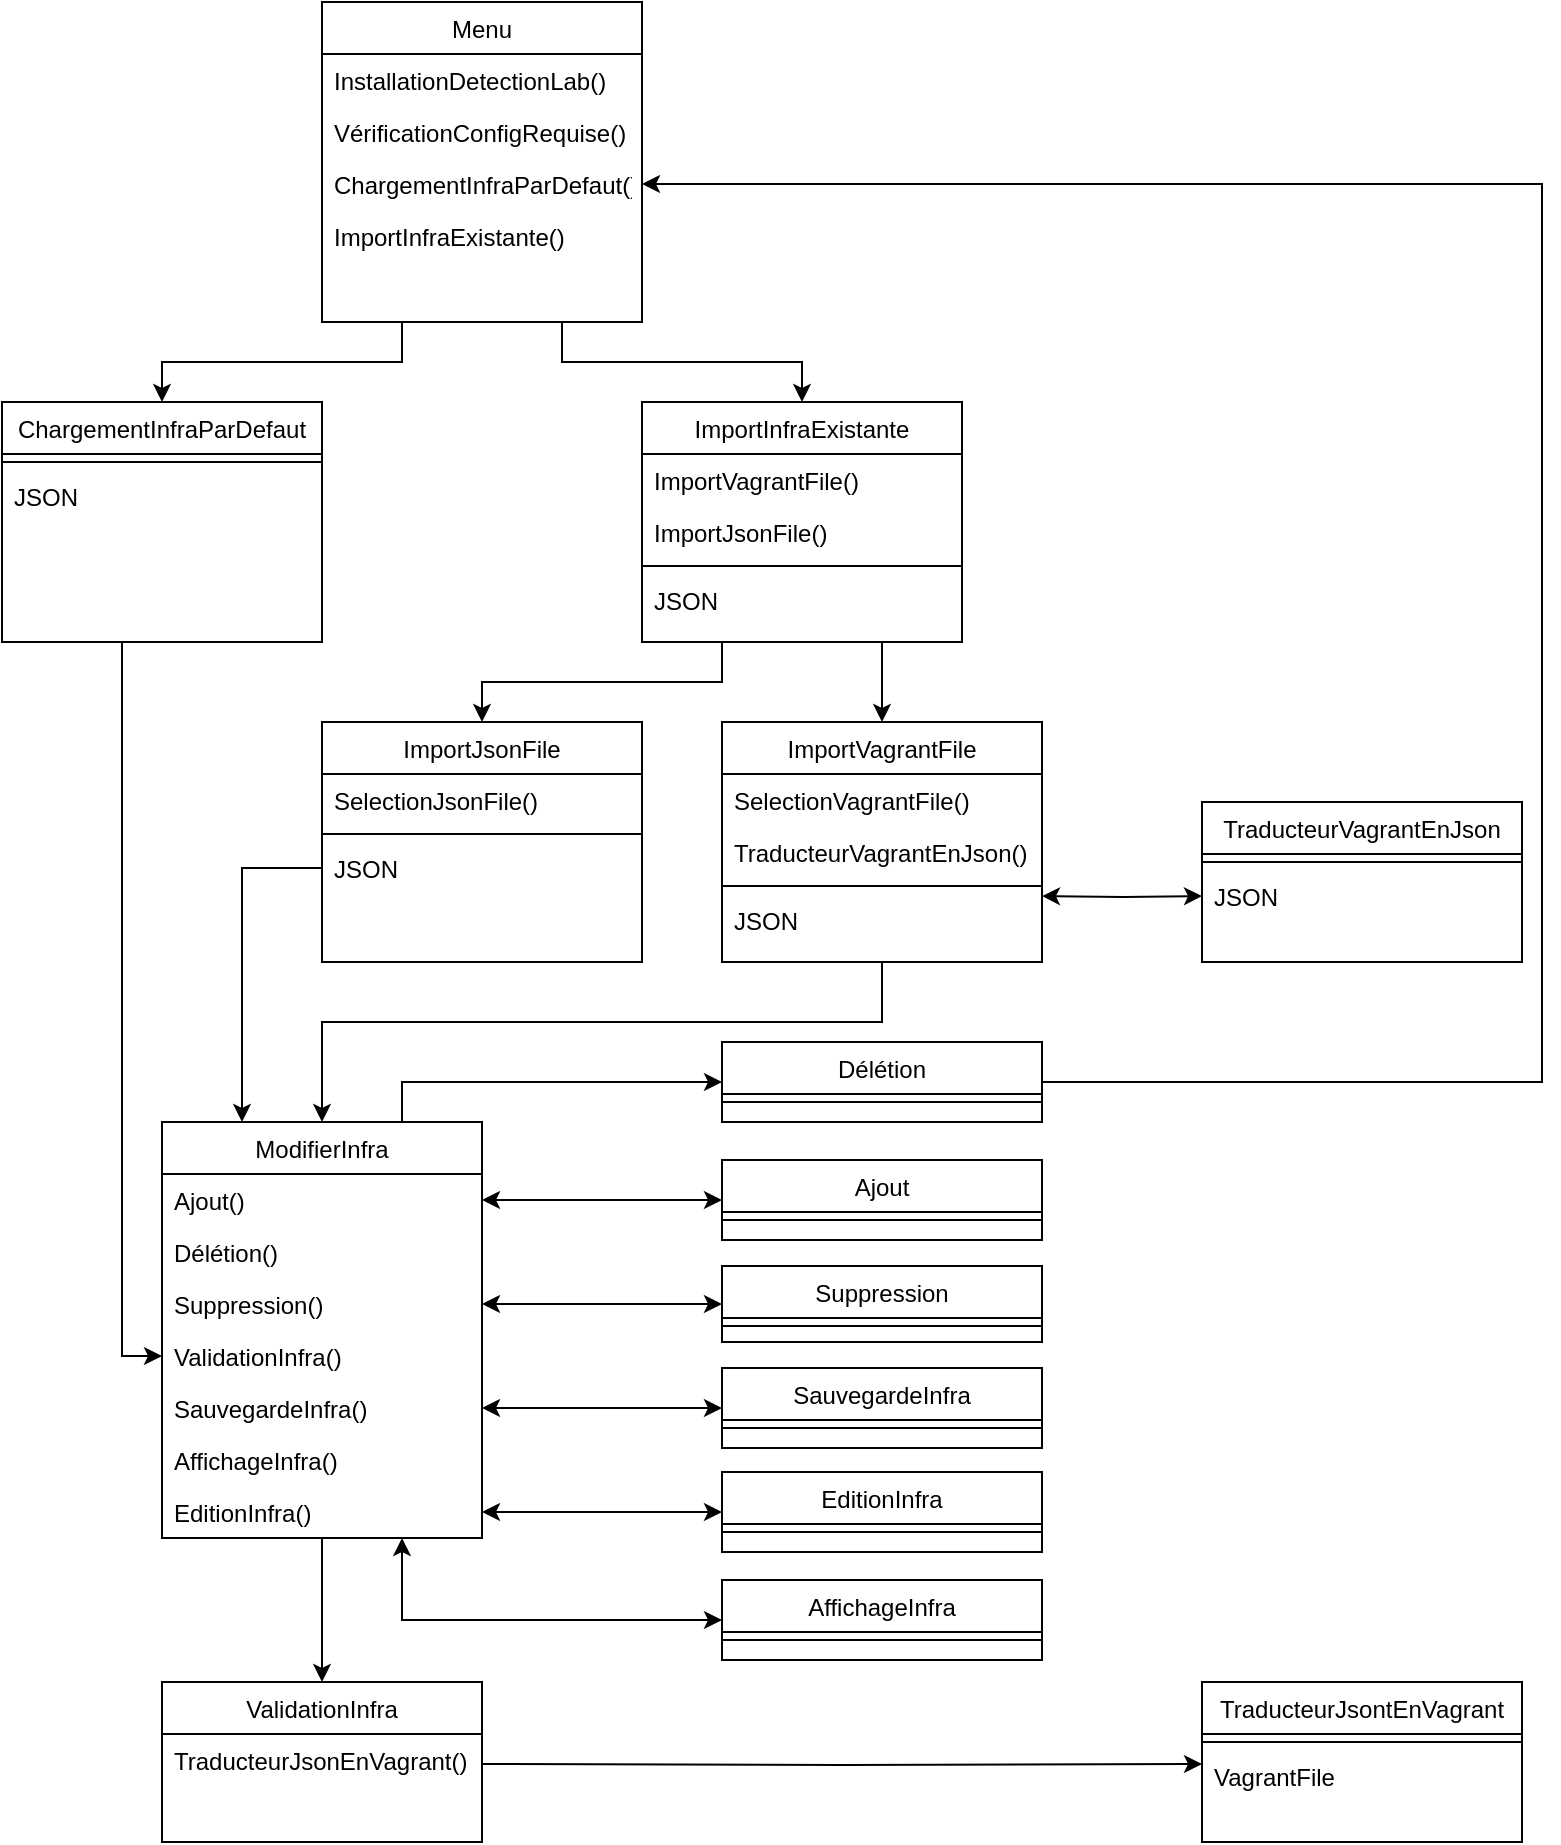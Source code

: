 <mxfile version="14.7.1" type="device"><diagram id="C5RBs43oDa-KdzZeNtuy" name="Page-1"><mxGraphModel dx="1350" dy="-405" grid="1" gridSize="10" guides="1" tooltips="1" connect="1" arrows="1" fold="1" page="1" pageScale="1" pageWidth="827" pageHeight="1169" math="0" shadow="0"><root><mxCell id="WIyWlLk6GJQsqaUBKTNV-0"/><mxCell id="WIyWlLk6GJQsqaUBKTNV-1" parent="WIyWlLk6GJQsqaUBKTNV-0"/><mxCell id="7DuCq_74zcAEQwbaUveQ-23" style="edgeStyle=orthogonalEdgeStyle;rounded=0;orthogonalLoop=1;jettySize=auto;html=1;exitX=0.75;exitY=1;exitDx=0;exitDy=0;" edge="1" parent="WIyWlLk6GJQsqaUBKTNV-1" source="7DuCq_74zcAEQwbaUveQ-24" target="7DuCq_74zcAEQwbaUveQ-29"><mxGeometry relative="1" as="geometry"/></mxCell><mxCell id="7DuCq_74zcAEQwbaUveQ-24" value="Menu" style="swimlane;fontStyle=0;align=center;verticalAlign=top;childLayout=stackLayout;horizontal=1;startSize=26;horizontalStack=0;resizeParent=1;resizeLast=0;collapsible=1;marginBottom=0;rounded=0;shadow=0;strokeWidth=1;" vertex="1" parent="WIyWlLk6GJQsqaUBKTNV-1"><mxGeometry x="200" y="1200" width="160" height="160" as="geometry"><mxRectangle x="230" y="140" width="160" height="26" as="alternateBounds"/></mxGeometry></mxCell><mxCell id="7DuCq_74zcAEQwbaUveQ-25" value="InstallationDetectionLab()" style="text;align=left;verticalAlign=top;spacingLeft=4;spacingRight=4;overflow=hidden;rotatable=0;points=[[0,0.5],[1,0.5]];portConstraint=eastwest;" vertex="1" parent="7DuCq_74zcAEQwbaUveQ-24"><mxGeometry y="26" width="160" height="26" as="geometry"/></mxCell><mxCell id="7DuCq_74zcAEQwbaUveQ-26" value="VérificationConfigRequise()" style="text;align=left;verticalAlign=top;spacingLeft=4;spacingRight=4;overflow=hidden;rotatable=0;points=[[0,0.5],[1,0.5]];portConstraint=eastwest;rounded=0;shadow=0;html=0;" vertex="1" parent="7DuCq_74zcAEQwbaUveQ-24"><mxGeometry y="52" width="160" height="26" as="geometry"/></mxCell><mxCell id="7DuCq_74zcAEQwbaUveQ-27" value="ChargementInfraParDefaut()" style="text;align=left;verticalAlign=top;spacingLeft=4;spacingRight=4;overflow=hidden;rotatable=0;points=[[0,0.5],[1,0.5]];portConstraint=eastwest;" vertex="1" parent="7DuCq_74zcAEQwbaUveQ-24"><mxGeometry y="78" width="160" height="26" as="geometry"/></mxCell><mxCell id="7DuCq_74zcAEQwbaUveQ-28" value="ImportInfraExistante()" style="text;align=left;verticalAlign=top;spacingLeft=4;spacingRight=4;overflow=hidden;rotatable=0;points=[[0,0.5],[1,0.5]];portConstraint=eastwest;" vertex="1" parent="7DuCq_74zcAEQwbaUveQ-24"><mxGeometry y="104" width="160" height="26" as="geometry"/></mxCell><mxCell id="7DuCq_74zcAEQwbaUveQ-93" style="edgeStyle=orthogonalEdgeStyle;rounded=0;orthogonalLoop=1;jettySize=auto;html=1;exitX=0.25;exitY=1;exitDx=0;exitDy=0;startArrow=none;startFill=0;entryX=0.5;entryY=0;entryDx=0;entryDy=0;" edge="1" parent="WIyWlLk6GJQsqaUBKTNV-1" source="7DuCq_74zcAEQwbaUveQ-29" target="7DuCq_74zcAEQwbaUveQ-78"><mxGeometry relative="1" as="geometry"/></mxCell><mxCell id="7DuCq_74zcAEQwbaUveQ-94" style="edgeStyle=orthogonalEdgeStyle;rounded=0;orthogonalLoop=1;jettySize=auto;html=1;exitX=0.75;exitY=1;exitDx=0;exitDy=0;entryX=0.5;entryY=0;entryDx=0;entryDy=0;startArrow=none;startFill=0;" edge="1" parent="WIyWlLk6GJQsqaUBKTNV-1" source="7DuCq_74zcAEQwbaUveQ-29" target="7DuCq_74zcAEQwbaUveQ-73"><mxGeometry relative="1" as="geometry"/></mxCell><mxCell id="7DuCq_74zcAEQwbaUveQ-29" value="ImportInfraExistante" style="swimlane;fontStyle=0;align=center;verticalAlign=top;childLayout=stackLayout;horizontal=1;startSize=26;horizontalStack=0;resizeParent=1;resizeLast=0;collapsible=1;marginBottom=0;rounded=0;shadow=0;strokeWidth=1;" vertex="1" parent="WIyWlLk6GJQsqaUBKTNV-1"><mxGeometry x="360" y="1400" width="160" height="120" as="geometry"><mxRectangle x="130" y="380" width="160" height="26" as="alternateBounds"/></mxGeometry></mxCell><mxCell id="7DuCq_74zcAEQwbaUveQ-30" value="ImportVagrantFile()" style="text;align=left;verticalAlign=top;spacingLeft=4;spacingRight=4;overflow=hidden;rotatable=0;points=[[0,0.5],[1,0.5]];portConstraint=eastwest;" vertex="1" parent="7DuCq_74zcAEQwbaUveQ-29"><mxGeometry y="26" width="160" height="26" as="geometry"/></mxCell><mxCell id="7DuCq_74zcAEQwbaUveQ-31" value="ImportJsonFile()" style="text;align=left;verticalAlign=top;spacingLeft=4;spacingRight=4;overflow=hidden;rotatable=0;points=[[0,0.5],[1,0.5]];portConstraint=eastwest;" vertex="1" parent="7DuCq_74zcAEQwbaUveQ-29"><mxGeometry y="52" width="160" height="26" as="geometry"/></mxCell><mxCell id="7DuCq_74zcAEQwbaUveQ-32" value="" style="line;html=1;strokeWidth=1;align=left;verticalAlign=middle;spacingTop=-1;spacingLeft=3;spacingRight=3;rotatable=0;labelPosition=right;points=[];portConstraint=eastwest;" vertex="1" parent="7DuCq_74zcAEQwbaUveQ-29"><mxGeometry y="78" width="160" height="8" as="geometry"/></mxCell><mxCell id="7DuCq_74zcAEQwbaUveQ-33" value="JSON" style="text;align=left;verticalAlign=top;spacingLeft=4;spacingRight=4;overflow=hidden;rotatable=0;points=[[0,0.5],[1,0.5]];portConstraint=eastwest;" vertex="1" parent="7DuCq_74zcAEQwbaUveQ-29"><mxGeometry y="86" width="160" height="20" as="geometry"/></mxCell><mxCell id="7DuCq_74zcAEQwbaUveQ-36" style="edgeStyle=orthogonalEdgeStyle;rounded=0;orthogonalLoop=1;jettySize=auto;html=1;exitX=0.5;exitY=1;exitDx=0;exitDy=0;endArrow=classic;endFill=1;" edge="1" parent="WIyWlLk6GJQsqaUBKTNV-1" source="7DuCq_74zcAEQwbaUveQ-37" target="7DuCq_74zcAEQwbaUveQ-70"><mxGeometry relative="1" as="geometry"/></mxCell><mxCell id="7DuCq_74zcAEQwbaUveQ-120" style="edgeStyle=orthogonalEdgeStyle;rounded=0;orthogonalLoop=1;jettySize=auto;html=1;exitX=0.75;exitY=1;exitDx=0;exitDy=0;entryX=0;entryY=0.5;entryDx=0;entryDy=0;startArrow=classic;startFill=1;" edge="1" parent="WIyWlLk6GJQsqaUBKTNV-1" source="7DuCq_74zcAEQwbaUveQ-37" target="7DuCq_74zcAEQwbaUveQ-115"><mxGeometry relative="1" as="geometry"/></mxCell><mxCell id="7DuCq_74zcAEQwbaUveQ-37" value="ModifierInfra" style="swimlane;fontStyle=0;align=center;verticalAlign=top;childLayout=stackLayout;horizontal=1;startSize=26;horizontalStack=0;resizeParent=1;resizeLast=0;collapsible=1;marginBottom=0;rounded=0;shadow=0;strokeWidth=1;" vertex="1" parent="WIyWlLk6GJQsqaUBKTNV-1"><mxGeometry x="120" y="1760" width="160" height="208" as="geometry"><mxRectangle x="340" y="380" width="170" height="26" as="alternateBounds"/></mxGeometry></mxCell><mxCell id="7DuCq_74zcAEQwbaUveQ-38" value="Ajout()" style="text;align=left;verticalAlign=top;spacingLeft=4;spacingRight=4;overflow=hidden;rotatable=0;points=[[0,0.5],[1,0.5]];portConstraint=eastwest;" vertex="1" parent="7DuCq_74zcAEQwbaUveQ-37"><mxGeometry y="26" width="160" height="26" as="geometry"/></mxCell><mxCell id="7DuCq_74zcAEQwbaUveQ-40" value="Délétion()" style="text;align=left;verticalAlign=top;spacingLeft=4;spacingRight=4;overflow=hidden;rotatable=0;points=[[0,0.5],[1,0.5]];portConstraint=eastwest;" vertex="1" parent="7DuCq_74zcAEQwbaUveQ-37"><mxGeometry y="52" width="160" height="26" as="geometry"/></mxCell><mxCell id="7DuCq_74zcAEQwbaUveQ-39" value="Suppression()" style="text;align=left;verticalAlign=top;spacingLeft=4;spacingRight=4;overflow=hidden;rotatable=0;points=[[0,0.5],[1,0.5]];portConstraint=eastwest;" vertex="1" parent="7DuCq_74zcAEQwbaUveQ-37"><mxGeometry y="78" width="160" height="26" as="geometry"/></mxCell><mxCell id="7DuCq_74zcAEQwbaUveQ-41" value="ValidationInfra()" style="text;align=left;verticalAlign=top;spacingLeft=4;spacingRight=4;overflow=hidden;rotatable=0;points=[[0,0.5],[1,0.5]];portConstraint=eastwest;" vertex="1" parent="7DuCq_74zcAEQwbaUveQ-37"><mxGeometry y="104" width="160" height="26" as="geometry"/></mxCell><mxCell id="7DuCq_74zcAEQwbaUveQ-42" value="SauvegardeInfra()" style="text;align=left;verticalAlign=top;spacingLeft=4;spacingRight=4;overflow=hidden;rotatable=0;points=[[0,0.5],[1,0.5]];portConstraint=eastwest;" vertex="1" parent="7DuCq_74zcAEQwbaUveQ-37"><mxGeometry y="130" width="160" height="26" as="geometry"/></mxCell><mxCell id="7DuCq_74zcAEQwbaUveQ-112" value="AffichageInfra()" style="text;align=left;verticalAlign=top;spacingLeft=4;spacingRight=4;overflow=hidden;rotatable=0;points=[[0,0.5],[1,0.5]];portConstraint=eastwest;" vertex="1" parent="7DuCq_74zcAEQwbaUveQ-37"><mxGeometry y="156" width="160" height="26" as="geometry"/></mxCell><mxCell id="7DuCq_74zcAEQwbaUveQ-111" value="EditionInfra()" style="text;align=left;verticalAlign=top;spacingLeft=4;spacingRight=4;overflow=hidden;rotatable=0;points=[[0,0.5],[1,0.5]];portConstraint=eastwest;" vertex="1" parent="7DuCq_74zcAEQwbaUveQ-37"><mxGeometry y="182" width="160" height="26" as="geometry"/></mxCell><mxCell id="7DuCq_74zcAEQwbaUveQ-98" style="edgeStyle=orthogonalEdgeStyle;rounded=0;orthogonalLoop=1;jettySize=auto;html=1;exitX=0.75;exitY=1;exitDx=0;exitDy=0;entryX=0;entryY=0.5;entryDx=0;entryDy=0;startArrow=none;startFill=0;" edge="1" parent="WIyWlLk6GJQsqaUBKTNV-1" source="7DuCq_74zcAEQwbaUveQ-43" target="7DuCq_74zcAEQwbaUveQ-41"><mxGeometry relative="1" as="geometry"><Array as="points"><mxPoint x="100" y="1520"/><mxPoint x="100" y="1877"/></Array></mxGeometry></mxCell><mxCell id="7DuCq_74zcAEQwbaUveQ-43" value="ChargementInfraParDefaut" style="swimlane;fontStyle=0;align=center;verticalAlign=top;childLayout=stackLayout;horizontal=1;startSize=26;horizontalStack=0;resizeParent=1;resizeLast=0;collapsible=1;marginBottom=0;rounded=0;shadow=0;strokeWidth=1;" vertex="1" parent="WIyWlLk6GJQsqaUBKTNV-1"><mxGeometry x="40" y="1400" width="160" height="120" as="geometry"><mxRectangle x="550" y="140" width="160" height="26" as="alternateBounds"/></mxGeometry></mxCell><mxCell id="7DuCq_74zcAEQwbaUveQ-45" value="" style="line;html=1;strokeWidth=1;align=left;verticalAlign=middle;spacingTop=-1;spacingLeft=3;spacingRight=3;rotatable=0;labelPosition=right;points=[];portConstraint=eastwest;" vertex="1" parent="7DuCq_74zcAEQwbaUveQ-43"><mxGeometry y="26" width="160" height="8" as="geometry"/></mxCell><mxCell id="7DuCq_74zcAEQwbaUveQ-46" value="JSON" style="text;align=left;verticalAlign=top;spacingLeft=4;spacingRight=4;overflow=hidden;rotatable=0;points=[[0,0.5],[1,0.5]];portConstraint=eastwest;" vertex="1" parent="7DuCq_74zcAEQwbaUveQ-43"><mxGeometry y="34" width="160" height="26" as="geometry"/></mxCell><mxCell id="7DuCq_74zcAEQwbaUveQ-47" value="" style="endArrow=classic;shadow=0;strokeWidth=1;rounded=0;endFill=1;edgeStyle=elbowEdgeStyle;elbow=vertical;exitX=0.25;exitY=1;exitDx=0;exitDy=0;" edge="1" parent="WIyWlLk6GJQsqaUBKTNV-1" source="7DuCq_74zcAEQwbaUveQ-24" target="7DuCq_74zcAEQwbaUveQ-43"><mxGeometry x="0.5" y="41" relative="1" as="geometry"><mxPoint x="1230" y="1362" as="sourcePoint"/><mxPoint x="1390" y="1362" as="targetPoint"/><mxPoint x="-40" y="32" as="offset"/></mxGeometry></mxCell><mxCell id="7DuCq_74zcAEQwbaUveQ-48" value="Ajout" style="swimlane;fontStyle=0;align=center;verticalAlign=top;childLayout=stackLayout;horizontal=1;startSize=26;horizontalStack=0;resizeParent=1;resizeLast=0;collapsible=1;marginBottom=0;rounded=0;shadow=0;strokeWidth=1;" vertex="1" parent="WIyWlLk6GJQsqaUBKTNV-1"><mxGeometry x="400" y="1779" width="160" height="40" as="geometry"><mxRectangle x="550" y="140" width="160" height="26" as="alternateBounds"/></mxGeometry></mxCell><mxCell id="7DuCq_74zcAEQwbaUveQ-49" value="" style="line;html=1;strokeWidth=1;align=left;verticalAlign=middle;spacingTop=-1;spacingLeft=3;spacingRight=3;rotatable=0;labelPosition=right;points=[];portConstraint=eastwest;" vertex="1" parent="7DuCq_74zcAEQwbaUveQ-48"><mxGeometry y="26" width="160" height="8" as="geometry"/></mxCell><mxCell id="7DuCq_74zcAEQwbaUveQ-51" value="Suppression" style="swimlane;fontStyle=0;align=center;verticalAlign=top;childLayout=stackLayout;horizontal=1;startSize=26;horizontalStack=0;resizeParent=1;resizeLast=0;collapsible=1;marginBottom=0;rounded=0;shadow=0;strokeWidth=1;" vertex="1" parent="WIyWlLk6GJQsqaUBKTNV-1"><mxGeometry x="400" y="1832" width="160" height="38" as="geometry"><mxRectangle x="550" y="140" width="160" height="26" as="alternateBounds"/></mxGeometry></mxCell><mxCell id="7DuCq_74zcAEQwbaUveQ-52" value="" style="line;html=1;strokeWidth=1;align=left;verticalAlign=middle;spacingTop=-1;spacingLeft=3;spacingRight=3;rotatable=0;labelPosition=right;points=[];portConstraint=eastwest;" vertex="1" parent="7DuCq_74zcAEQwbaUveQ-51"><mxGeometry y="26" width="160" height="8" as="geometry"/></mxCell><mxCell id="7DuCq_74zcAEQwbaUveQ-92" style="edgeStyle=orthogonalEdgeStyle;rounded=0;orthogonalLoop=1;jettySize=auto;html=1;exitX=1;exitY=0.5;exitDx=0;exitDy=0;entryX=1;entryY=0.5;entryDx=0;entryDy=0;startArrow=none;startFill=0;" edge="1" parent="WIyWlLk6GJQsqaUBKTNV-1" source="7DuCq_74zcAEQwbaUveQ-55" target="7DuCq_74zcAEQwbaUveQ-27"><mxGeometry relative="1" as="geometry"><Array as="points"><mxPoint x="810" y="1740"/><mxPoint x="810" y="1291"/></Array></mxGeometry></mxCell><mxCell id="7DuCq_74zcAEQwbaUveQ-55" value="Délétion" style="swimlane;fontStyle=0;align=center;verticalAlign=top;childLayout=stackLayout;horizontal=1;startSize=26;horizontalStack=0;resizeParent=1;resizeLast=0;collapsible=1;marginBottom=0;rounded=0;shadow=0;strokeWidth=1;" vertex="1" parent="WIyWlLk6GJQsqaUBKTNV-1"><mxGeometry x="400" y="1720" width="160" height="40" as="geometry"><mxRectangle x="550" y="140" width="160" height="26" as="alternateBounds"/></mxGeometry></mxCell><mxCell id="7DuCq_74zcAEQwbaUveQ-56" value="" style="line;html=1;strokeWidth=1;align=left;verticalAlign=middle;spacingTop=-1;spacingLeft=3;spacingRight=3;rotatable=0;labelPosition=right;points=[];portConstraint=eastwest;" vertex="1" parent="7DuCq_74zcAEQwbaUveQ-55"><mxGeometry y="26" width="160" height="8" as="geometry"/></mxCell><mxCell id="7DuCq_74zcAEQwbaUveQ-57" value="SauvegardeInfra" style="swimlane;fontStyle=0;align=center;verticalAlign=top;childLayout=stackLayout;horizontal=1;startSize=26;horizontalStack=0;resizeParent=1;resizeLast=0;collapsible=1;marginBottom=0;rounded=0;shadow=0;strokeWidth=1;" vertex="1" parent="WIyWlLk6GJQsqaUBKTNV-1"><mxGeometry x="400" y="1883" width="160" height="40" as="geometry"><mxRectangle x="550" y="140" width="160" height="26" as="alternateBounds"/></mxGeometry></mxCell><mxCell id="7DuCq_74zcAEQwbaUveQ-58" value="" style="line;html=1;strokeWidth=1;align=left;verticalAlign=middle;spacingTop=-1;spacingLeft=3;spacingRight=3;rotatable=0;labelPosition=right;points=[];portConstraint=eastwest;" vertex="1" parent="7DuCq_74zcAEQwbaUveQ-57"><mxGeometry y="26" width="160" height="8" as="geometry"/></mxCell><mxCell id="7DuCq_74zcAEQwbaUveQ-99" style="edgeStyle=orthogonalEdgeStyle;rounded=0;orthogonalLoop=1;jettySize=auto;html=1;entryX=0;entryY=0.269;entryDx=0;entryDy=0;startArrow=none;startFill=0;entryPerimeter=0;" edge="1" parent="WIyWlLk6GJQsqaUBKTNV-1" target="7DuCq_74zcAEQwbaUveQ-87"><mxGeometry relative="1" as="geometry"><mxPoint x="280" y="2081" as="sourcePoint"/><Array as="points"/></mxGeometry></mxCell><mxCell id="7DuCq_74zcAEQwbaUveQ-70" value="ValidationInfra" style="swimlane;fontStyle=0;align=center;verticalAlign=top;childLayout=stackLayout;horizontal=1;startSize=26;horizontalStack=0;resizeParent=1;resizeLast=0;collapsible=1;marginBottom=0;rounded=0;shadow=0;strokeWidth=1;" vertex="1" parent="WIyWlLk6GJQsqaUBKTNV-1"><mxGeometry x="120" y="2040" width="160" height="80" as="geometry"><mxRectangle x="340" y="380" width="170" height="26" as="alternateBounds"/></mxGeometry></mxCell><mxCell id="7DuCq_74zcAEQwbaUveQ-71" value="TraducteurJsonEnVagrant()" style="text;align=left;verticalAlign=top;spacingLeft=4;spacingRight=4;overflow=hidden;rotatable=0;points=[[0,0.5],[1,0.5]];portConstraint=eastwest;" vertex="1" parent="7DuCq_74zcAEQwbaUveQ-70"><mxGeometry y="26" width="160" height="26" as="geometry"/></mxCell><mxCell id="7DuCq_74zcAEQwbaUveQ-96" style="edgeStyle=orthogonalEdgeStyle;rounded=0;orthogonalLoop=1;jettySize=auto;html=1;exitX=0.5;exitY=1;exitDx=0;exitDy=0;entryX=0.5;entryY=0;entryDx=0;entryDy=0;startArrow=none;startFill=0;" edge="1" parent="WIyWlLk6GJQsqaUBKTNV-1" source="7DuCq_74zcAEQwbaUveQ-73" target="7DuCq_74zcAEQwbaUveQ-37"><mxGeometry relative="1" as="geometry"><Array as="points"><mxPoint x="480" y="1710"/><mxPoint x="200" y="1710"/></Array></mxGeometry></mxCell><mxCell id="7DuCq_74zcAEQwbaUveQ-73" value="ImportVagrantFile" style="swimlane;fontStyle=0;align=center;verticalAlign=top;childLayout=stackLayout;horizontal=1;startSize=26;horizontalStack=0;resizeParent=1;resizeLast=0;collapsible=1;marginBottom=0;rounded=0;shadow=0;strokeWidth=1;" vertex="1" parent="WIyWlLk6GJQsqaUBKTNV-1"><mxGeometry x="400" y="1560" width="160" height="120" as="geometry"><mxRectangle x="130" y="380" width="160" height="26" as="alternateBounds"/></mxGeometry></mxCell><mxCell id="7DuCq_74zcAEQwbaUveQ-74" value="SelectionVagrantFile()" style="text;align=left;verticalAlign=top;spacingLeft=4;spacingRight=4;overflow=hidden;rotatable=0;points=[[0,0.5],[1,0.5]];portConstraint=eastwest;" vertex="1" parent="7DuCq_74zcAEQwbaUveQ-73"><mxGeometry y="26" width="160" height="26" as="geometry"/></mxCell><mxCell id="7DuCq_74zcAEQwbaUveQ-75" value="TraducteurVagrantEnJson()" style="text;align=left;verticalAlign=top;spacingLeft=4;spacingRight=4;overflow=hidden;rotatable=0;points=[[0,0.5],[1,0.5]];portConstraint=eastwest;" vertex="1" parent="7DuCq_74zcAEQwbaUveQ-73"><mxGeometry y="52" width="160" height="26" as="geometry"/></mxCell><mxCell id="7DuCq_74zcAEQwbaUveQ-76" value="" style="line;html=1;strokeWidth=1;align=left;verticalAlign=middle;spacingTop=-1;spacingLeft=3;spacingRight=3;rotatable=0;labelPosition=right;points=[];portConstraint=eastwest;" vertex="1" parent="7DuCq_74zcAEQwbaUveQ-73"><mxGeometry y="78" width="160" height="8" as="geometry"/></mxCell><mxCell id="7DuCq_74zcAEQwbaUveQ-77" value="JSON" style="text;align=left;verticalAlign=top;spacingLeft=4;spacingRight=4;overflow=hidden;rotatable=0;points=[[0,0.5],[1,0.5]];portConstraint=eastwest;" vertex="1" parent="7DuCq_74zcAEQwbaUveQ-73"><mxGeometry y="86" width="160" height="20" as="geometry"/></mxCell><mxCell id="7DuCq_74zcAEQwbaUveQ-97" style="edgeStyle=orthogonalEdgeStyle;rounded=0;orthogonalLoop=1;jettySize=auto;html=1;exitX=0;exitY=0.5;exitDx=0;exitDy=0;startArrow=none;startFill=0;entryX=0.25;entryY=0;entryDx=0;entryDy=0;" edge="1" parent="WIyWlLk6GJQsqaUBKTNV-1" source="7DuCq_74zcAEQwbaUveQ-81" target="7DuCq_74zcAEQwbaUveQ-37"><mxGeometry relative="1" as="geometry"><mxPoint x="160" y="1770" as="targetPoint"/><Array as="points"><mxPoint x="160" y="1633"/></Array></mxGeometry></mxCell><mxCell id="7DuCq_74zcAEQwbaUveQ-78" value="ImportJsonFile" style="swimlane;fontStyle=0;align=center;verticalAlign=top;childLayout=stackLayout;horizontal=1;startSize=26;horizontalStack=0;resizeParent=1;resizeLast=0;collapsible=1;marginBottom=0;rounded=0;shadow=0;strokeWidth=1;" vertex="1" parent="WIyWlLk6GJQsqaUBKTNV-1"><mxGeometry x="200" y="1560" width="160" height="120" as="geometry"><mxRectangle x="550" y="140" width="160" height="26" as="alternateBounds"/></mxGeometry></mxCell><mxCell id="7DuCq_74zcAEQwbaUveQ-79" value="SelectionJsonFile()" style="text;align=left;verticalAlign=top;spacingLeft=4;spacingRight=4;overflow=hidden;rotatable=0;points=[[0,0.5],[1,0.5]];portConstraint=eastwest;" vertex="1" parent="7DuCq_74zcAEQwbaUveQ-78"><mxGeometry y="26" width="160" height="26" as="geometry"/></mxCell><mxCell id="7DuCq_74zcAEQwbaUveQ-80" value="" style="line;html=1;strokeWidth=1;align=left;verticalAlign=middle;spacingTop=-1;spacingLeft=3;spacingRight=3;rotatable=0;labelPosition=right;points=[];portConstraint=eastwest;" vertex="1" parent="7DuCq_74zcAEQwbaUveQ-78"><mxGeometry y="52" width="160" height="8" as="geometry"/></mxCell><mxCell id="7DuCq_74zcAEQwbaUveQ-81" value="JSON" style="text;align=left;verticalAlign=top;spacingLeft=4;spacingRight=4;overflow=hidden;rotatable=0;points=[[0,0.5],[1,0.5]];portConstraint=eastwest;" vertex="1" parent="7DuCq_74zcAEQwbaUveQ-78"><mxGeometry y="60" width="160" height="26" as="geometry"/></mxCell><mxCell id="7DuCq_74zcAEQwbaUveQ-82" value="TraducteurVagrantEnJson" style="swimlane;fontStyle=0;align=center;verticalAlign=top;childLayout=stackLayout;horizontal=1;startSize=26;horizontalStack=0;resizeParent=1;resizeLast=0;collapsible=1;marginBottom=0;rounded=0;shadow=0;strokeWidth=1;" vertex="1" parent="WIyWlLk6GJQsqaUBKTNV-1"><mxGeometry x="640" y="1600" width="160" height="80" as="geometry"><mxRectangle x="550" y="140" width="160" height="26" as="alternateBounds"/></mxGeometry></mxCell><mxCell id="7DuCq_74zcAEQwbaUveQ-83" value="" style="line;html=1;strokeWidth=1;align=left;verticalAlign=middle;spacingTop=-1;spacingLeft=3;spacingRight=3;rotatable=0;labelPosition=right;points=[];portConstraint=eastwest;" vertex="1" parent="7DuCq_74zcAEQwbaUveQ-82"><mxGeometry y="26" width="160" height="8" as="geometry"/></mxCell><mxCell id="7DuCq_74zcAEQwbaUveQ-84" value="JSON" style="text;align=left;verticalAlign=top;spacingLeft=4;spacingRight=4;overflow=hidden;rotatable=0;points=[[0,0.5],[1,0.5]];portConstraint=eastwest;" vertex="1" parent="7DuCq_74zcAEQwbaUveQ-82"><mxGeometry y="34" width="160" height="26" as="geometry"/></mxCell><mxCell id="7DuCq_74zcAEQwbaUveQ-85" value="TraducteurJsontEnVagrant" style="swimlane;fontStyle=0;align=center;verticalAlign=top;childLayout=stackLayout;horizontal=1;startSize=26;horizontalStack=0;resizeParent=1;resizeLast=0;collapsible=1;marginBottom=0;rounded=0;shadow=0;strokeWidth=1;" vertex="1" parent="WIyWlLk6GJQsqaUBKTNV-1"><mxGeometry x="640" y="2040" width="160" height="80" as="geometry"><mxRectangle x="550" y="140" width="160" height="26" as="alternateBounds"/></mxGeometry></mxCell><mxCell id="7DuCq_74zcAEQwbaUveQ-86" value="" style="line;html=1;strokeWidth=1;align=left;verticalAlign=middle;spacingTop=-1;spacingLeft=3;spacingRight=3;rotatable=0;labelPosition=right;points=[];portConstraint=eastwest;" vertex="1" parent="7DuCq_74zcAEQwbaUveQ-85"><mxGeometry y="26" width="160" height="8" as="geometry"/></mxCell><mxCell id="7DuCq_74zcAEQwbaUveQ-87" value="VagrantFile" style="text;align=left;verticalAlign=top;spacingLeft=4;spacingRight=4;overflow=hidden;rotatable=0;points=[[0,0.5],[1,0.5]];portConstraint=eastwest;" vertex="1" parent="7DuCq_74zcAEQwbaUveQ-85"><mxGeometry y="34" width="160" height="26" as="geometry"/></mxCell><mxCell id="7DuCq_74zcAEQwbaUveQ-89" style="edgeStyle=orthogonalEdgeStyle;rounded=0;orthogonalLoop=1;jettySize=auto;html=1;entryX=0;entryY=0.5;entryDx=0;entryDy=0;startArrow=classic;startFill=1;exitX=1;exitY=0.5;exitDx=0;exitDy=0;" edge="1" parent="WIyWlLk6GJQsqaUBKTNV-1" source="7DuCq_74zcAEQwbaUveQ-39" target="7DuCq_74zcAEQwbaUveQ-51"><mxGeometry relative="1" as="geometry"><mxPoint x="250" y="1890" as="sourcePoint"/><mxPoint x="410" y="1980" as="targetPoint"/></mxGeometry></mxCell><mxCell id="7DuCq_74zcAEQwbaUveQ-90" style="edgeStyle=orthogonalEdgeStyle;rounded=0;orthogonalLoop=1;jettySize=auto;html=1;exitX=0.75;exitY=0;exitDx=0;exitDy=0;entryX=0;entryY=0.5;entryDx=0;entryDy=0;startArrow=none;startFill=0;" edge="1" parent="WIyWlLk6GJQsqaUBKTNV-1" source="7DuCq_74zcAEQwbaUveQ-37" target="7DuCq_74zcAEQwbaUveQ-55"><mxGeometry relative="1" as="geometry"><mxPoint x="260" y="1900" as="sourcePoint"/><mxPoint x="420" y="1990" as="targetPoint"/></mxGeometry></mxCell><mxCell id="7DuCq_74zcAEQwbaUveQ-95" style="edgeStyle=orthogonalEdgeStyle;rounded=0;orthogonalLoop=1;jettySize=auto;html=1;entryX=0;entryY=0.5;entryDx=0;entryDy=0;startArrow=classic;startFill=1;" edge="1" parent="WIyWlLk6GJQsqaUBKTNV-1" target="7DuCq_74zcAEQwbaUveQ-84"><mxGeometry relative="1" as="geometry"><mxPoint x="560" y="1647" as="sourcePoint"/></mxGeometry></mxCell><mxCell id="7DuCq_74zcAEQwbaUveQ-110" style="edgeStyle=orthogonalEdgeStyle;rounded=0;orthogonalLoop=1;jettySize=auto;html=1;exitX=1;exitY=0.5;exitDx=0;exitDy=0;entryX=0;entryY=0.5;entryDx=0;entryDy=0;startArrow=classic;startFill=1;" edge="1" parent="WIyWlLk6GJQsqaUBKTNV-1" source="7DuCq_74zcAEQwbaUveQ-38" target="7DuCq_74zcAEQwbaUveQ-48"><mxGeometry relative="1" as="geometry"/></mxCell><mxCell id="7DuCq_74zcAEQwbaUveQ-113" value="EditionInfra" style="swimlane;fontStyle=0;align=center;verticalAlign=top;childLayout=stackLayout;horizontal=1;startSize=26;horizontalStack=0;resizeParent=1;resizeLast=0;collapsible=1;marginBottom=0;rounded=0;shadow=0;strokeWidth=1;" vertex="1" parent="WIyWlLk6GJQsqaUBKTNV-1"><mxGeometry x="400" y="1935" width="160" height="40" as="geometry"><mxRectangle x="550" y="140" width="160" height="26" as="alternateBounds"/></mxGeometry></mxCell><mxCell id="7DuCq_74zcAEQwbaUveQ-114" value="" style="line;html=1;strokeWidth=1;align=left;verticalAlign=middle;spacingTop=-1;spacingLeft=3;spacingRight=3;rotatable=0;labelPosition=right;points=[];portConstraint=eastwest;" vertex="1" parent="7DuCq_74zcAEQwbaUveQ-113"><mxGeometry y="26" width="160" height="8" as="geometry"/></mxCell><mxCell id="7DuCq_74zcAEQwbaUveQ-115" value="AffichageInfra" style="swimlane;fontStyle=0;align=center;verticalAlign=top;childLayout=stackLayout;horizontal=1;startSize=26;horizontalStack=0;resizeParent=1;resizeLast=0;collapsible=1;marginBottom=0;rounded=0;shadow=0;strokeWidth=1;" vertex="1" parent="WIyWlLk6GJQsqaUBKTNV-1"><mxGeometry x="400" y="1989" width="160" height="40" as="geometry"><mxRectangle x="550" y="140" width="160" height="26" as="alternateBounds"/></mxGeometry></mxCell><mxCell id="7DuCq_74zcAEQwbaUveQ-116" value="" style="line;html=1;strokeWidth=1;align=left;verticalAlign=middle;spacingTop=-1;spacingLeft=3;spacingRight=3;rotatable=0;labelPosition=right;points=[];portConstraint=eastwest;" vertex="1" parent="7DuCq_74zcAEQwbaUveQ-115"><mxGeometry y="26" width="160" height="8" as="geometry"/></mxCell><mxCell id="7DuCq_74zcAEQwbaUveQ-118" style="edgeStyle=orthogonalEdgeStyle;rounded=0;orthogonalLoop=1;jettySize=auto;html=1;exitX=1;exitY=0.5;exitDx=0;exitDy=0;entryX=0;entryY=0.5;entryDx=0;entryDy=0;startArrow=classic;startFill=1;" edge="1" parent="WIyWlLk6GJQsqaUBKTNV-1" source="7DuCq_74zcAEQwbaUveQ-42" target="7DuCq_74zcAEQwbaUveQ-57"><mxGeometry relative="1" as="geometry"/></mxCell><mxCell id="7DuCq_74zcAEQwbaUveQ-119" style="edgeStyle=orthogonalEdgeStyle;rounded=0;orthogonalLoop=1;jettySize=auto;html=1;exitX=1;exitY=0.5;exitDx=0;exitDy=0;entryX=0;entryY=0.5;entryDx=0;entryDy=0;startArrow=classic;startFill=1;" edge="1" parent="WIyWlLk6GJQsqaUBKTNV-1" source="7DuCq_74zcAEQwbaUveQ-111" target="7DuCq_74zcAEQwbaUveQ-113"><mxGeometry relative="1" as="geometry"/></mxCell></root></mxGraphModel></diagram></mxfile>
